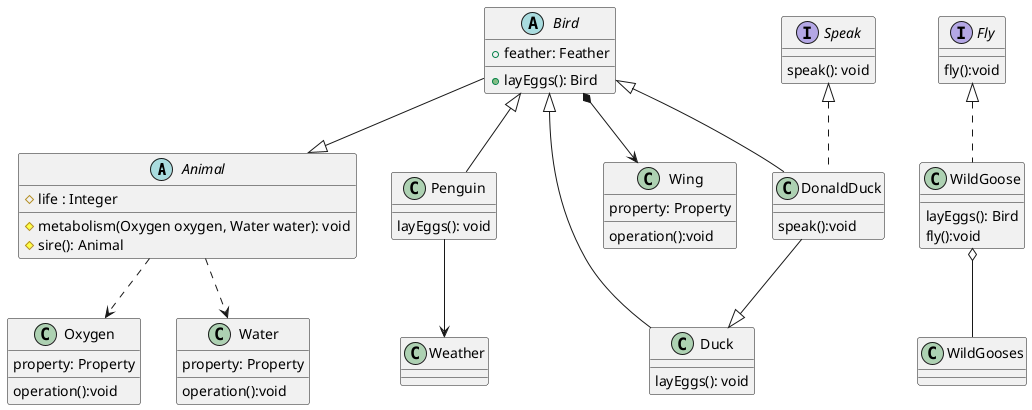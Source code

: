 @startuml
abstract class Animal {
 # life : Integer
 # metabolism(Oxygen oxygen, Water water): void
 # sire(): Animal
}

class Oxygen {
    property: Property
    operation():void
}
class Water {
    property: Property
    operation():void
}
abstract class Bird {
+ feather: Feather
+ layEggs(): Bird
}
class Wing {
    property: Property
    operation():void
}
interface Fly {
    fly():void
}
class WildGoose implements Fly {
    layEggs(): Bird
    fly():void
}
class Duck extends Bird {
    layEggs(): void
}
class Penguin extends Bird {
    layEggs(): void
}
class DonaldDuck extends Bird implements Speak {
    speak():void
}
interface Speak {
    speak(): void
}
class Weather {
}

Animal ..> Oxygen
Animal ..> Water
Bird --|> Animal
Bird *--> Wing
WildGoose o-- WildGooses
DonaldDuck --|> Duck

Penguin --> Weather
@enduml
